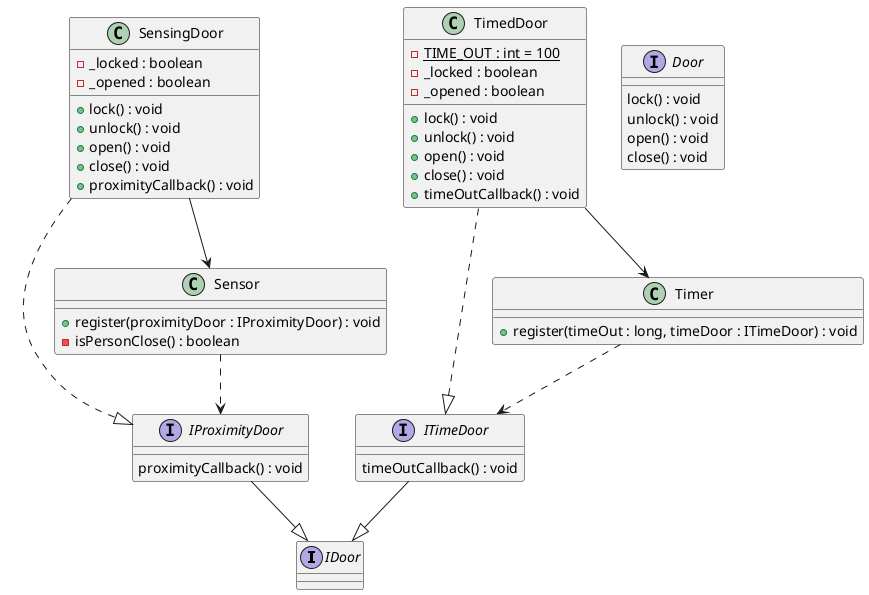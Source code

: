 @startuml

interface IDoor
interface IProximityDoor
interface ITimeDoor
class Sensor
class Timer
class SensingDoor
class TimedDoor

interface Door{
lock() : void
unlock() : void
open() : void
close() : void
}

interface IProximityDoor{
proximityCallback() : void
}

interface ITimeDoor{
timeOutCallback() : void
}

class Sensor{
+ register(proximityDoor : IProximityDoor) : void
- isPersonClose() : boolean
}

class Timer{
+ register(timeOut : long, timeDoor : ITimeDoor) : void
}

class SensingDoor{
- _locked : boolean
- _opened : boolean
+ lock() : void
+ unlock() : void
+ open() : void
+ close() : void
+ proximityCallback() : void
}

class TimedDoor{
- {static} TIME_OUT : int = 100
- _locked : boolean
- _opened : boolean
+ lock() : void
+ unlock() : void
+ open() : void
+ close() : void
+ timeOutCallback() : void
}



SensingDoor ..|> IProximityDoor
TimedDoor ..|> ITimeDoor

Sensor ..> IProximityDoor
Timer ..> ITimeDoor

SensingDoor --> Sensor
TimedDoor --> Timer

IProximityDoor --|> IDoor
ITimeDoor --|> IDoor
@enduml